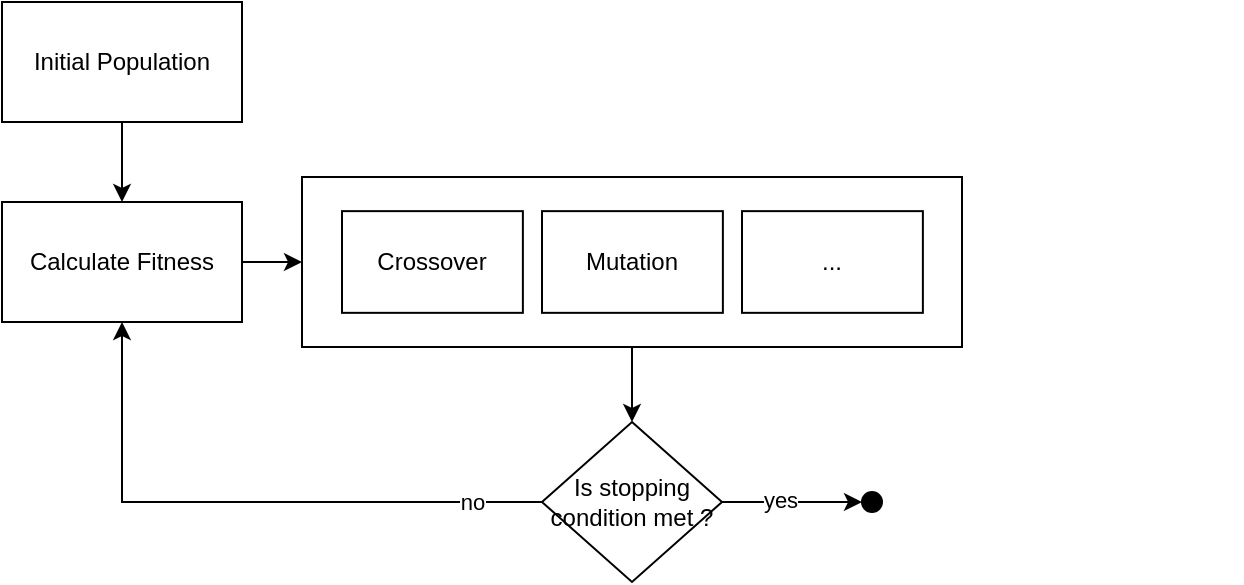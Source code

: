 <mxfile version="20.7.4" type="device"><diagram id="0VI-XoIRhaBafQQYP77Y" name="Page-1"><mxGraphModel dx="989" dy="557" grid="1" gridSize="10" guides="1" tooltips="1" connect="1" arrows="1" fold="1" page="1" pageScale="1" pageWidth="1100" pageHeight="850" math="0" shadow="0"><root><mxCell id="0"/><mxCell id="1" parent="0"/><mxCell id="TaGQrZyLiSGGniFciTtF-18" style="edgeStyle=orthogonalEdgeStyle;rounded=0;orthogonalLoop=1;jettySize=auto;html=1;entryX=0.5;entryY=0;entryDx=0;entryDy=0;" edge="1" parent="1" source="TaGQrZyLiSGGniFciTtF-1" target="TaGQrZyLiSGGniFciTtF-2"><mxGeometry relative="1" as="geometry"/></mxCell><mxCell id="TaGQrZyLiSGGniFciTtF-1" value="Initial Population" style="rounded=0;whiteSpace=wrap;html=1;" vertex="1" parent="1"><mxGeometry x="240" y="420" width="120" height="60" as="geometry"/></mxCell><mxCell id="TaGQrZyLiSGGniFciTtF-19" style="edgeStyle=orthogonalEdgeStyle;rounded=0;orthogonalLoop=1;jettySize=auto;html=1;entryX=0;entryY=0.5;entryDx=0;entryDy=0;" edge="1" parent="1" source="TaGQrZyLiSGGniFciTtF-2" target="TaGQrZyLiSGGniFciTtF-3"><mxGeometry relative="1" as="geometry"/></mxCell><mxCell id="TaGQrZyLiSGGniFciTtF-2" value="Calculate Fitness" style="rounded=0;whiteSpace=wrap;html=1;" vertex="1" parent="1"><mxGeometry x="240" y="520" width="120" height="60" as="geometry"/></mxCell><mxCell id="TaGQrZyLiSGGniFciTtF-7" value="" style="group" vertex="1" connectable="0" parent="1"><mxGeometry x="420" y="495" width="440" height="97.5" as="geometry"/></mxCell><mxCell id="TaGQrZyLiSGGniFciTtF-3" value="" style="rounded=0;whiteSpace=wrap;html=1;" vertex="1" parent="TaGQrZyLiSGGniFciTtF-7"><mxGeometry x="-30" y="12.5" width="330" height="85" as="geometry"/></mxCell><mxCell id="TaGQrZyLiSGGniFciTtF-4" value="Crossover" style="rounded=0;whiteSpace=wrap;html=1;" vertex="1" parent="TaGQrZyLiSGGniFciTtF-7"><mxGeometry x="-10" y="29.57" width="90.44" height="50.85" as="geometry"/></mxCell><mxCell id="TaGQrZyLiSGGniFciTtF-26" value="Mutation" style="rounded=0;whiteSpace=wrap;html=1;" vertex="1" parent="TaGQrZyLiSGGniFciTtF-7"><mxGeometry x="90" y="29.57" width="90.44" height="50.85" as="geometry"/></mxCell><mxCell id="TaGQrZyLiSGGniFciTtF-27" value="..." style="rounded=0;whiteSpace=wrap;html=1;" vertex="1" parent="TaGQrZyLiSGGniFciTtF-7"><mxGeometry x="190" y="29.57" width="90.44" height="50.85" as="geometry"/></mxCell><mxCell id="TaGQrZyLiSGGniFciTtF-30" style="edgeStyle=orthogonalEdgeStyle;rounded=0;orthogonalLoop=1;jettySize=auto;html=1;entryX=0.5;entryY=1;entryDx=0;entryDy=0;" edge="1" parent="1" source="TaGQrZyLiSGGniFciTtF-10" target="TaGQrZyLiSGGniFciTtF-2"><mxGeometry relative="1" as="geometry"/></mxCell><mxCell id="TaGQrZyLiSGGniFciTtF-31" value="no" style="edgeLabel;html=1;align=center;verticalAlign=middle;resizable=0;points=[];" vertex="1" connectable="0" parent="TaGQrZyLiSGGniFciTtF-30"><mxGeometry x="-0.767" relative="1" as="geometry"><mxPoint as="offset"/></mxGeometry></mxCell><mxCell id="TaGQrZyLiSGGniFciTtF-32" style="edgeStyle=orthogonalEdgeStyle;rounded=0;orthogonalLoop=1;jettySize=auto;html=1;entryX=0;entryY=0.5;entryDx=0;entryDy=0;" edge="1" parent="1" source="TaGQrZyLiSGGniFciTtF-10" target="TaGQrZyLiSGGniFciTtF-15"><mxGeometry relative="1" as="geometry"/></mxCell><mxCell id="TaGQrZyLiSGGniFciTtF-33" value="yes" style="edgeLabel;html=1;align=center;verticalAlign=middle;resizable=0;points=[];" vertex="1" connectable="0" parent="TaGQrZyLiSGGniFciTtF-32"><mxGeometry x="-0.169" y="1" relative="1" as="geometry"><mxPoint as="offset"/></mxGeometry></mxCell><mxCell id="TaGQrZyLiSGGniFciTtF-10" value="Is stopping condition met ?" style="rhombus;whiteSpace=wrap;html=1;" vertex="1" parent="1"><mxGeometry x="510" y="630" width="90" height="80" as="geometry"/></mxCell><mxCell id="TaGQrZyLiSGGniFciTtF-15" value="" style="ellipse;whiteSpace=wrap;html=1;aspect=fixed;fillColor=#000000;" vertex="1" parent="1"><mxGeometry x="670" y="665" width="10" height="10" as="geometry"/></mxCell><mxCell id="TaGQrZyLiSGGniFciTtF-29" style="edgeStyle=orthogonalEdgeStyle;rounded=0;orthogonalLoop=1;jettySize=auto;html=1;entryX=0.5;entryY=0;entryDx=0;entryDy=0;" edge="1" parent="1" source="TaGQrZyLiSGGniFciTtF-3" target="TaGQrZyLiSGGniFciTtF-10"><mxGeometry relative="1" as="geometry"/></mxCell></root></mxGraphModel></diagram></mxfile>